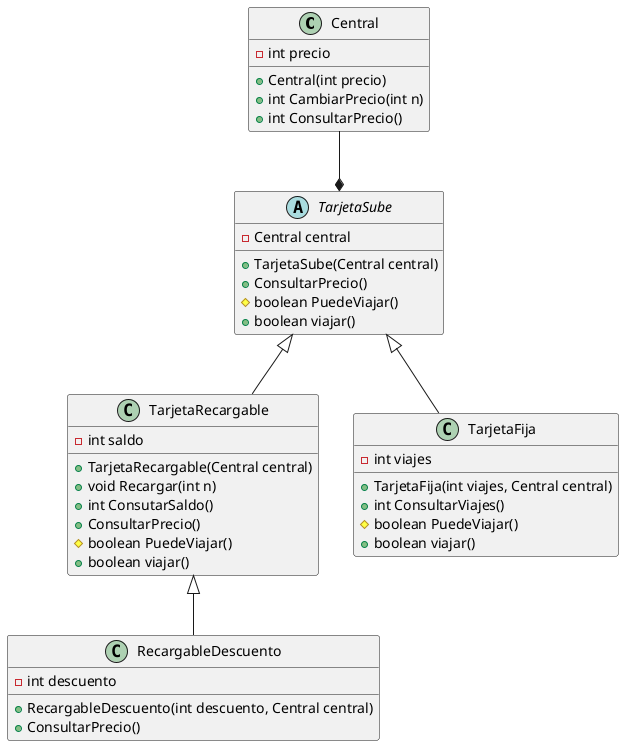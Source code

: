 @startuml

class Central{
- int precio
+ Central(int precio)
+ int CambiarPrecio(int n)
+ int ConsultarPrecio()
}

abstract class TarjetaSube{
- Central central
+ TarjetaSube(Central central)
+ ConsultarPrecio()
# boolean PuedeViajar()
+ boolean viajar()
}

class TarjetaRecargable{
- int saldo
+ TarjetaRecargable(Central central)
+ void Recargar(int n)
+ int ConsutarSaldo()
+ ConsultarPrecio()
# boolean PuedeViajar()
+ boolean viajar()
}

class TarjetaFija{
- int viajes
+ TarjetaFija(int viajes, Central central)
+ int ConsultarViajes()
# boolean PuedeViajar()
+ boolean viajar()
}

class RecargableDescuento{
- int descuento
+ RecargableDescuento(int descuento, Central central)
+ ConsultarPrecio()
}

Central --* TarjetaSube
TarjetaSube <|-- TarjetaRecargable
TarjetaSube <|-- TarjetaFija
TarjetaRecargable <|-- RecargableDescuento

@enduml